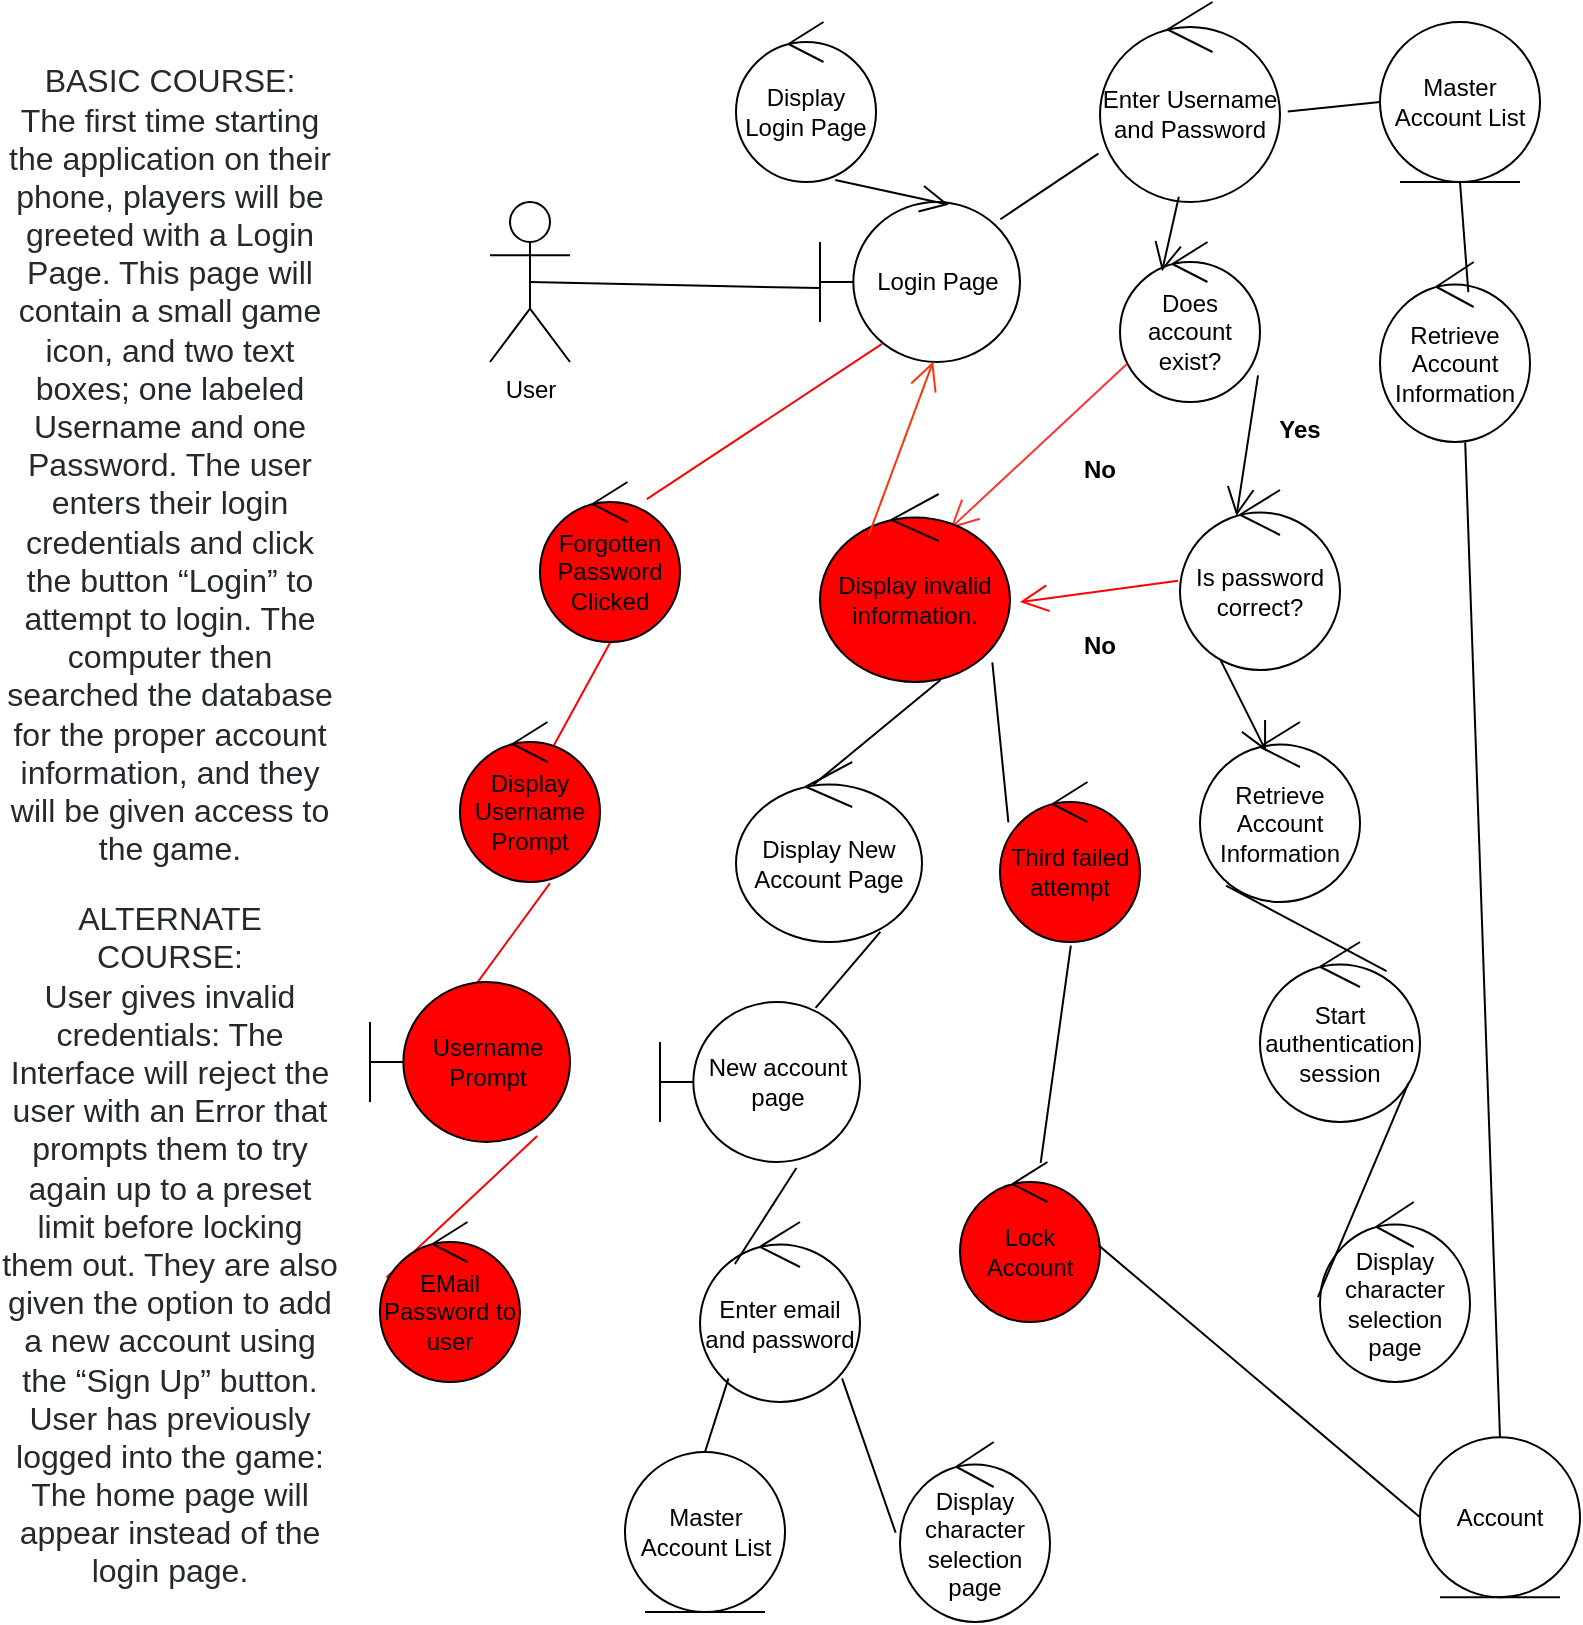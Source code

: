 <mxfile version="12.6.2" type="google"><diagram id="AB8owyxujY3WPx745u_T" name="Page-1"><mxGraphModel dx="495" dy="556" grid="1" gridSize="10" guides="1" tooltips="1" connect="1" arrows="1" fold="1" page="1" pageScale="1" pageWidth="850" pageHeight="1100" math="0" shadow="0"><root><mxCell id="0"/><mxCell id="1" parent="0"/><mxCell id="XtR4Nqh6wVLS-pLx-GRw-1" value="User" style="shape=umlActor;verticalLabelPosition=bottom;labelBackgroundColor=#ffffff;verticalAlign=top;html=1;outlineConnect=0;" parent="1" vertex="1"><mxGeometry x="255" y="100" width="40" height="80" as="geometry"/></mxCell><mxCell id="XtR4Nqh6wVLS-pLx-GRw-2" value="Login Page" style="shape=umlBoundary;whiteSpace=wrap;html=1;" parent="1" vertex="1"><mxGeometry x="420" y="100" width="100" height="80" as="geometry"/></mxCell><mxCell id="XtR4Nqh6wVLS-pLx-GRw-3" value="Display Login Page" style="ellipse;shape=umlControl;whiteSpace=wrap;html=1;" parent="1" vertex="1"><mxGeometry x="378" y="10" width="70" height="80" as="geometry"/></mxCell><mxCell id="XtR4Nqh6wVLS-pLx-GRw-4" value="" style="endArrow=none;html=1;exitX=0.5;exitY=0.5;exitDx=0;exitDy=0;exitPerimeter=0;entryX=-0.004;entryY=0.538;entryDx=0;entryDy=0;entryPerimeter=0;" parent="1" source="XtR4Nqh6wVLS-pLx-GRw-1" target="XtR4Nqh6wVLS-pLx-GRw-2" edge="1"><mxGeometry width="50" height="50" relative="1" as="geometry"><mxPoint x="120" y="270" as="sourcePoint"/><mxPoint x="170" y="220" as="targetPoint"/></mxGeometry></mxCell><mxCell id="XtR4Nqh6wVLS-pLx-GRw-5" value="" style="endArrow=open;endFill=1;endSize=12;html=1;exitX=0.709;exitY=0.988;exitDx=0;exitDy=0;exitPerimeter=0;entryX=0.644;entryY=0.017;entryDx=0;entryDy=0;entryPerimeter=0;" parent="1" source="XtR4Nqh6wVLS-pLx-GRw-3" target="XtR4Nqh6wVLS-pLx-GRw-2" edge="1"><mxGeometry width="160" relative="1" as="geometry"><mxPoint x="300" y="80" as="sourcePoint"/><mxPoint x="470" y="70" as="targetPoint"/></mxGeometry></mxCell><mxCell id="XtR4Nqh6wVLS-pLx-GRw-6" value="Enter Username and Password" style="ellipse;shape=umlControl;whiteSpace=wrap;html=1;" parent="1" vertex="1"><mxGeometry x="560" width="90" height="100" as="geometry"/></mxCell><mxCell id="XtR4Nqh6wVLS-pLx-GRw-7" value="" style="endArrow=none;html=1;exitX=0.902;exitY=0.108;exitDx=0;exitDy=0;exitPerimeter=0;entryX=-0.009;entryY=0.758;entryDx=0;entryDy=0;entryPerimeter=0;" parent="1" source="XtR4Nqh6wVLS-pLx-GRw-2" target="XtR4Nqh6wVLS-pLx-GRw-6" edge="1"><mxGeometry width="50" height="50" relative="1" as="geometry"><mxPoint x="310" y="160" as="sourcePoint"/><mxPoint x="360" y="110" as="targetPoint"/></mxGeometry></mxCell><mxCell id="XtR4Nqh6wVLS-pLx-GRw-8" value="" style="endArrow=none;html=1;exitX=1.043;exitY=0.547;exitDx=0;exitDy=0;exitPerimeter=0;entryX=0;entryY=0.5;entryDx=0;entryDy=0;" parent="1" source="XtR4Nqh6wVLS-pLx-GRw-6" target="XtR4Nqh6wVLS-pLx-GRw-9" edge="1"><mxGeometry width="50" height="50" relative="1" as="geometry"><mxPoint x="430" y="80" as="sourcePoint"/><mxPoint x="480" y="44" as="targetPoint"/></mxGeometry></mxCell><mxCell id="XtR4Nqh6wVLS-pLx-GRw-9" value="Master Account List" style="ellipse;shape=umlEntity;whiteSpace=wrap;html=1;" parent="1" vertex="1"><mxGeometry x="700" y="10" width="80" height="80" as="geometry"/></mxCell><mxCell id="XtR4Nqh6wVLS-pLx-GRw-10" value="Retrieve Account Information" style="ellipse;shape=umlControl;whiteSpace=wrap;html=1;" parent="1" vertex="1"><mxGeometry x="700" y="130" width="75" height="90" as="geometry"/></mxCell><mxCell id="XtR4Nqh6wVLS-pLx-GRw-11" value="" style="endArrow=none;html=1;entryX=0.5;entryY=1;entryDx=0;entryDy=0;exitX=0.589;exitY=0.167;exitDx=0;exitDy=0;exitPerimeter=0;" parent="1" source="XtR4Nqh6wVLS-pLx-GRw-10" target="XtR4Nqh6wVLS-pLx-GRw-9" edge="1"><mxGeometry width="50" height="50" relative="1" as="geometry"><mxPoint x="310" y="290" as="sourcePoint"/><mxPoint x="360" y="240" as="targetPoint"/></mxGeometry></mxCell><mxCell id="XtR4Nqh6wVLS-pLx-GRw-12" value="Account" style="ellipse;shape=umlEntity;whiteSpace=wrap;html=1;" parent="1" vertex="1"><mxGeometry x="720" y="717.6" width="80" height="80" as="geometry"/></mxCell><mxCell id="XtR4Nqh6wVLS-pLx-GRw-13" value="" style="endArrow=none;html=1;entryX=0.568;entryY=1.002;entryDx=0;entryDy=0;entryPerimeter=0;exitX=0.5;exitY=0;exitDx=0;exitDy=0;" parent="1" source="XtR4Nqh6wVLS-pLx-GRw-12" target="XtR4Nqh6wVLS-pLx-GRw-10" edge="1"><mxGeometry width="50" height="50" relative="1" as="geometry"><mxPoint x="520" y="390" as="sourcePoint"/><mxPoint x="540" y="300" as="targetPoint"/></mxGeometry></mxCell><mxCell id="XtR4Nqh6wVLS-pLx-GRw-16" value="Does account exist?" style="ellipse;shape=umlControl;whiteSpace=wrap;html=1;" parent="1" vertex="1"><mxGeometry x="570" y="120" width="70" height="80" as="geometry"/></mxCell><mxCell id="XtR4Nqh6wVLS-pLx-GRw-17" value="" style="endArrow=open;endFill=1;endSize=12;html=1;exitX=0.438;exitY=0.974;exitDx=0;exitDy=0;exitPerimeter=0;entryX=0.3;entryY=0.183;entryDx=0;entryDy=0;entryPerimeter=0;" parent="1" source="XtR4Nqh6wVLS-pLx-GRw-6" target="XtR4Nqh6wVLS-pLx-GRw-16" edge="1"><mxGeometry width="160" relative="1" as="geometry"><mxPoint x="190" y="370" as="sourcePoint"/><mxPoint x="350" y="370" as="targetPoint"/></mxGeometry></mxCell><mxCell id="XtR4Nqh6wVLS-pLx-GRw-18" value="" style="endArrow=open;endFill=1;endSize=12;html=1;exitX=0.986;exitY=0.833;exitDx=0;exitDy=0;exitPerimeter=0;entryX=0.353;entryY=0.144;entryDx=0;entryDy=0;entryPerimeter=0;" parent="1" source="XtR4Nqh6wVLS-pLx-GRw-16" target="XtR4Nqh6wVLS-pLx-GRw-24" edge="1"><mxGeometry width="160" relative="1" as="geometry"><mxPoint x="350" y="230" as="sourcePoint"/><mxPoint x="400" y="250" as="targetPoint"/></mxGeometry></mxCell><mxCell id="XtR4Nqh6wVLS-pLx-GRw-19" value="" style="endArrow=open;endFill=1;endSize=12;html=1;exitX=0.049;exitY=0.763;exitDx=0;exitDy=0;exitPerimeter=0;entryX=0.686;entryY=0.183;entryDx=0;entryDy=0;entryPerimeter=0;strokeColor=#FF3333;" parent="1" source="XtR4Nqh6wVLS-pLx-GRw-16" target="XtR4Nqh6wVLS-pLx-GRw-23" edge="1"><mxGeometry width="160" relative="1" as="geometry"><mxPoint x="190" y="340" as="sourcePoint"/><mxPoint x="270" y="260" as="targetPoint"/></mxGeometry></mxCell><mxCell id="XtR4Nqh6wVLS-pLx-GRw-21" value="Yes" style="text;align=center;fontStyle=1;verticalAlign=middle;spacingLeft=3;spacingRight=3;strokeColor=none;rotatable=0;points=[[0,0.5],[1,0.5]];portConstraint=eastwest;" parent="1" vertex="1"><mxGeometry x="620" y="200" width="80" height="26" as="geometry"/></mxCell><mxCell id="XtR4Nqh6wVLS-pLx-GRw-22" value="No" style="text;align=center;fontStyle=1;verticalAlign=middle;spacingLeft=3;spacingRight=3;strokeColor=none;rotatable=0;points=[[0,0.5],[1,0.5]];portConstraint=eastwest;" parent="1" vertex="1"><mxGeometry x="520" y="220" width="80" height="26" as="geometry"/></mxCell><mxCell id="XtR4Nqh6wVLS-pLx-GRw-23" value="Display invalid information." style="ellipse;shape=umlControl;whiteSpace=wrap;html=1;fillColor=#FF0000;" parent="1" vertex="1"><mxGeometry x="420" y="246" width="95" height="94" as="geometry"/></mxCell><mxCell id="XtR4Nqh6wVLS-pLx-GRw-24" value="Is password correct?" style="ellipse;shape=umlControl;whiteSpace=wrap;html=1;" parent="1" vertex="1"><mxGeometry x="600" y="244" width="80" height="90" as="geometry"/></mxCell><mxCell id="XtR4Nqh6wVLS-pLx-GRw-25" value="Retrieve Account Information" style="ellipse;shape=umlControl;whiteSpace=wrap;html=1;" parent="1" vertex="1"><mxGeometry x="610" y="360" width="80" height="90" as="geometry"/></mxCell><mxCell id="XtR4Nqh6wVLS-pLx-GRw-26" value="" style="endArrow=none;html=1;entryX=0.791;entryY=0.162;entryDx=0;entryDy=0;entryPerimeter=0;exitX=0.163;exitY=0.909;exitDx=0;exitDy=0;exitPerimeter=0;" parent="1" source="XtR4Nqh6wVLS-pLx-GRw-25" target="XtR4Nqh6wVLS-pLx-GRw-27" edge="1"><mxGeometry width="50" height="50" relative="1" as="geometry"><mxPoint x="140" y="400" as="sourcePoint"/><mxPoint x="190" y="350" as="targetPoint"/></mxGeometry></mxCell><mxCell id="XtR4Nqh6wVLS-pLx-GRw-27" value="Start authentication session" style="ellipse;shape=umlControl;whiteSpace=wrap;html=1;" parent="1" vertex="1"><mxGeometry x="640" y="470" width="80" height="90" as="geometry"/></mxCell><mxCell id="XtR4Nqh6wVLS-pLx-GRw-31" value="" style="endArrow=open;endFill=1;endSize=12;html=1;entryX=0.566;entryY=0.997;entryDx=0;entryDy=0;entryPerimeter=0;exitX=0.255;exitY=0.223;exitDx=0;exitDy=0;exitPerimeter=0;strokeColor=#FF330A;" parent="1" source="XtR4Nqh6wVLS-pLx-GRw-23" target="XtR4Nqh6wVLS-pLx-GRw-2" edge="1"><mxGeometry width="160" relative="1" as="geometry"><mxPoint x="130" y="400" as="sourcePoint"/><mxPoint x="290" y="400" as="targetPoint"/></mxGeometry></mxCell><mxCell id="XtR4Nqh6wVLS-pLx-GRw-32" value="" style="endArrow=none;html=1;entryX=0.31;entryY=0.887;entryDx=0;entryDy=0;entryPerimeter=0;exitX=0.763;exitY=0.107;exitDx=0;exitDy=0;exitPerimeter=0;strokeColor=#FF0000;" parent="1" source="XtR4Nqh6wVLS-pLx-GRw-36" target="XtR4Nqh6wVLS-pLx-GRw-2" edge="1"><mxGeometry width="50" height="50" relative="1" as="geometry"><mxPoint x="130" y="250" as="sourcePoint"/><mxPoint x="200" y="300" as="targetPoint"/></mxGeometry></mxCell><mxCell id="XtR4Nqh6wVLS-pLx-GRw-33" value="" style="endArrow=none;html=1;entryX=0.511;entryY=0.987;entryDx=0;entryDy=0;entryPerimeter=0;exitX=0.666;exitY=0.153;exitDx=0;exitDy=0;exitPerimeter=0;strokeColor=#FF0000;" parent="1" source="XtR4Nqh6wVLS-pLx-GRw-37" target="XtR4Nqh6wVLS-pLx-GRw-36" edge="1"><mxGeometry width="50" height="50" relative="1" as="geometry"><mxPoint x="80" y="420" as="sourcePoint"/><mxPoint x="130" y="370" as="targetPoint"/></mxGeometry></mxCell><mxCell id="XtR4Nqh6wVLS-pLx-GRw-34" value="" style="endArrow=none;html=1;entryX=0.643;entryY=1.007;entryDx=0;entryDy=0;entryPerimeter=0;exitX=0.532;exitY=0.012;exitDx=0;exitDy=0;exitPerimeter=0;strokeColor=#FF0000;" parent="1" source="XtR4Nqh6wVLS-pLx-GRw-38" target="XtR4Nqh6wVLS-pLx-GRw-37" edge="1"><mxGeometry width="50" height="50" relative="1" as="geometry"><mxPoint x="170" y="550" as="sourcePoint"/><mxPoint x="220" y="500" as="targetPoint"/></mxGeometry></mxCell><mxCell id="XtR4Nqh6wVLS-pLx-GRw-35" value="" style="endArrow=none;html=1;entryX=0.836;entryY=0.963;entryDx=0;entryDy=0;entryPerimeter=0;exitX=0.046;exitY=0.347;exitDx=0;exitDy=0;exitPerimeter=0;strokeColor=#FF0000;" parent="1" source="XtR4Nqh6wVLS-pLx-GRw-39" target="XtR4Nqh6wVLS-pLx-GRw-38" edge="1"><mxGeometry width="50" height="50" relative="1" as="geometry"><mxPoint x="190" y="590" as="sourcePoint"/><mxPoint x="290" y="620" as="targetPoint"/></mxGeometry></mxCell><mxCell id="XtR4Nqh6wVLS-pLx-GRw-36" value="Forgotten Password Clicked" style="ellipse;shape=umlControl;whiteSpace=wrap;html=1;fillColor=#FF0000;" parent="1" vertex="1"><mxGeometry x="280" y="240" width="70" height="80" as="geometry"/></mxCell><mxCell id="XtR4Nqh6wVLS-pLx-GRw-37" value="Display Username Prompt" style="ellipse;shape=umlControl;whiteSpace=wrap;html=1;fillColor=#FF0000;" parent="1" vertex="1"><mxGeometry x="240" y="360" width="70" height="80" as="geometry"/></mxCell><mxCell id="XtR4Nqh6wVLS-pLx-GRw-38" value="Username Prompt" style="shape=umlBoundary;whiteSpace=wrap;html=1;fillColor=#FF0000;" parent="1" vertex="1"><mxGeometry x="195" y="490" width="100" height="80" as="geometry"/></mxCell><mxCell id="XtR4Nqh6wVLS-pLx-GRw-39" value="EMail Password to user" style="ellipse;shape=umlControl;whiteSpace=wrap;html=1;fillColor=#FF0000;" parent="1" vertex="1"><mxGeometry x="200" y="610" width="70" height="80" as="geometry"/></mxCell><mxCell id="XtR4Nqh6wVLS-pLx-GRw-40" value="" style="endArrow=open;endFill=1;endSize=12;html=1;exitX=0.253;exitY=0.944;exitDx=0;exitDy=0;exitPerimeter=0;entryX=0.413;entryY=0.162;entryDx=0;entryDy=0;entryPerimeter=0;" parent="1" source="XtR4Nqh6wVLS-pLx-GRw-24" target="XtR4Nqh6wVLS-pLx-GRw-25" edge="1"><mxGeometry width="160" relative="1" as="geometry"><mxPoint x="380" y="610" as="sourcePoint"/><mxPoint x="540" y="610" as="targetPoint"/></mxGeometry></mxCell><mxCell id="XtR4Nqh6wVLS-pLx-GRw-41" value="Display character selection page" style="ellipse;shape=umlControl;whiteSpace=wrap;html=1;fillColor=#FFFFFF;" parent="1" vertex="1"><mxGeometry x="670" y="600" width="75" height="90" as="geometry"/></mxCell><mxCell id="XtR4Nqh6wVLS-pLx-GRw-42" value="" style="endArrow=none;html=1;entryX=0.928;entryY=0.784;entryDx=0;entryDy=0;entryPerimeter=0;exitX=-0.014;exitY=0.528;exitDx=0;exitDy=0;exitPerimeter=0;" parent="1" source="XtR4Nqh6wVLS-pLx-GRw-41" target="XtR4Nqh6wVLS-pLx-GRw-27" edge="1"><mxGeometry width="50" height="50" relative="1" as="geometry"><mxPoint x="410" y="640" as="sourcePoint"/><mxPoint x="460" y="590" as="targetPoint"/></mxGeometry></mxCell><mxCell id="XtR4Nqh6wVLS-pLx-GRw-43" value="Display New Account Page" style="ellipse;shape=umlControl;whiteSpace=wrap;html=1;fillColor=#FFFFFF;" parent="1" vertex="1"><mxGeometry x="378" y="380" width="93" height="90" as="geometry"/></mxCell><mxCell id="XtR4Nqh6wVLS-pLx-GRw-44" value="" style="endArrow=none;html=1;entryX=0.634;entryY=0.989;entryDx=0;entryDy=0;entryPerimeter=0;exitX=0.415;exitY=0.127;exitDx=0;exitDy=0;exitPerimeter=0;" parent="1" source="XtR4Nqh6wVLS-pLx-GRw-43" target="XtR4Nqh6wVLS-pLx-GRw-23" edge="1"><mxGeometry width="50" height="50" relative="1" as="geometry"><mxPoint x="320" y="360" as="sourcePoint"/><mxPoint x="370" y="310" as="targetPoint"/></mxGeometry></mxCell><mxCell id="XtR4Nqh6wVLS-pLx-GRw-45" value="New account page" style="shape=umlBoundary;whiteSpace=wrap;html=1;fillColor=#FFFFFF;" parent="1" vertex="1"><mxGeometry x="340" y="500" width="100" height="80" as="geometry"/></mxCell><mxCell id="XtR4Nqh6wVLS-pLx-GRw-46" value="" style="endArrow=none;html=1;entryX=0.776;entryY=0.944;entryDx=0;entryDy=0;entryPerimeter=0;exitX=0.778;exitY=0.037;exitDx=0;exitDy=0;exitPerimeter=0;" parent="1" source="XtR4Nqh6wVLS-pLx-GRw-45" target="XtR4Nqh6wVLS-pLx-GRw-43" edge="1"><mxGeometry width="50" height="50" relative="1" as="geometry"><mxPoint x="320" y="460" as="sourcePoint"/><mxPoint x="370" y="410" as="targetPoint"/></mxGeometry></mxCell><mxCell id="XtR4Nqh6wVLS-pLx-GRw-47" value="Enter email and password" style="ellipse;shape=umlControl;whiteSpace=wrap;html=1;fillColor=#FFFFFF;" parent="1" vertex="1"><mxGeometry x="360" y="610" width="80" height="90" as="geometry"/></mxCell><mxCell id="XtR4Nqh6wVLS-pLx-GRw-48" value="" style="endArrow=none;html=1;entryX=0.682;entryY=1.037;entryDx=0;entryDy=0;entryPerimeter=0;exitX=0.218;exitY=0.233;exitDx=0;exitDy=0;exitPerimeter=0;" parent="1" source="XtR4Nqh6wVLS-pLx-GRw-47" target="XtR4Nqh6wVLS-pLx-GRw-45" edge="1"><mxGeometry width="50" height="50" relative="1" as="geometry"><mxPoint x="240" y="560" as="sourcePoint"/><mxPoint x="460" y="680" as="targetPoint"/></mxGeometry></mxCell><mxCell id="XtR4Nqh6wVLS-pLx-GRw-49" value="Display character selection page" style="ellipse;shape=umlControl;whiteSpace=wrap;html=1;fillColor=#FFFFFF;" parent="1" vertex="1"><mxGeometry x="460" y="720" width="75" height="90" as="geometry"/></mxCell><mxCell id="XtR4Nqh6wVLS-pLx-GRw-50" value="" style="endArrow=none;html=1;entryX=0.888;entryY=0.869;entryDx=0;entryDy=0;entryPerimeter=0;exitX=-0.029;exitY=0.504;exitDx=0;exitDy=0;exitPerimeter=0;" parent="1" source="XtR4Nqh6wVLS-pLx-GRw-49" target="XtR4Nqh6wVLS-pLx-GRw-47" edge="1"><mxGeometry width="50" height="50" relative="1" as="geometry"><mxPoint x="180" y="700" as="sourcePoint"/><mxPoint x="230" y="650" as="targetPoint"/></mxGeometry></mxCell><mxCell id="XtR4Nqh6wVLS-pLx-GRw-51" value="Master Account List" style="ellipse;shape=umlEntity;whiteSpace=wrap;html=1;fillColor=#FFFFFF;" parent="1" vertex="1"><mxGeometry x="322.5" y="725" width="80" height="80" as="geometry"/></mxCell><mxCell id="XtR4Nqh6wVLS-pLx-GRw-52" value="" style="endArrow=none;html=1;entryX=0.178;entryY=0.869;entryDx=0;entryDy=0;entryPerimeter=0;exitX=0.5;exitY=0;exitDx=0;exitDy=0;" parent="1" source="XtR4Nqh6wVLS-pLx-GRw-51" target="XtR4Nqh6wVLS-pLx-GRw-47" edge="1"><mxGeometry width="50" height="50" relative="1" as="geometry"><mxPoint x="190" y="710" as="sourcePoint"/><mxPoint x="240" y="660" as="targetPoint"/></mxGeometry></mxCell><mxCell id="BAqlUOvSNHzJOT3lXjLT-1" value="" style="endArrow=open;endFill=1;endSize=12;html=1;exitX=-0.012;exitY=0.504;exitDx=0;exitDy=0;exitPerimeter=0;strokeColor=#FF0000;" parent="1" source="XtR4Nqh6wVLS-pLx-GRw-24" edge="1"><mxGeometry width="160" relative="1" as="geometry"><mxPoint x="470" y="520" as="sourcePoint"/><mxPoint x="520" y="300" as="targetPoint"/></mxGeometry></mxCell><mxCell id="BAqlUOvSNHzJOT3lXjLT-2" value="No" style="text;align=center;fontStyle=1;verticalAlign=middle;spacingLeft=3;spacingRight=3;strokeColor=none;rotatable=0;points=[[0,0.5],[1,0.5]];portConstraint=eastwest;" parent="1" vertex="1"><mxGeometry x="520" y="308" width="80" height="26" as="geometry"/></mxCell><mxCell id="q27Ez_SeE3eH9vMP9qWi-1" value="&lt;p style=&quot;box-sizing: border-box ; margin-top: 0px ; margin-bottom: 16px ; color: rgb(36 , 41 , 46) ; font-family: , &amp;#34;blinkmacsystemfont&amp;#34; , &amp;#34;segoe ui&amp;#34; , &amp;#34;helvetica&amp;#34; , &amp;#34;arial&amp;#34; , sans-serif , &amp;#34;apple color emoji&amp;#34; , &amp;#34;segoe ui emoji&amp;#34; ; font-size: 16px ; white-space: normal ; background-color: rgb(255 , 255 , 255)&quot;&gt;BASIC COURSE:&lt;br style=&quot;box-sizing: border-box&quot;&gt;The first time starting the application on their phone, players will be greeted with a Login Page. This page will contain a small game icon, and two text boxes; one labeled Username and one Password. The user enters their login credentials and click the button “Login” to attempt to login. The computer then searched the database for the proper account information, and they will be given access to the game.&lt;/p&gt;&lt;p style=&quot;box-sizing: border-box ; margin-top: 0px ; margin-bottom: 16px ; color: rgb(36 , 41 , 46) ; font-family: , &amp;#34;blinkmacsystemfont&amp;#34; , &amp;#34;segoe ui&amp;#34; , &amp;#34;helvetica&amp;#34; , &amp;#34;arial&amp;#34; , sans-serif , &amp;#34;apple color emoji&amp;#34; , &amp;#34;segoe ui emoji&amp;#34; ; font-size: 16px ; white-space: normal ; background-color: rgb(255 , 255 , 255)&quot;&gt;ALTERNATE COURSE:&lt;br style=&quot;box-sizing: border-box&quot;&gt;User gives invalid credentials: The Interface will reject the user with an Error that prompts them to try again up to a preset limit before locking them out. They are also given the option to add a new account using the “Sign Up” button. User has previously logged into the game: The home page will appear instead of the login page.&lt;/p&gt;" style="text;html=1;strokeColor=none;fillColor=none;align=center;verticalAlign=middle;whiteSpace=wrap;rounded=0;" parent="1" vertex="1"><mxGeometry x="10" y="40" width="170" height="760" as="geometry"/></mxCell><mxCell id="r7vVSh4na8Vh7YR-51OT-1" value="Third failed attempt" style="ellipse;shape=umlControl;whiteSpace=wrap;html=1;fillColor=#FF0000;" vertex="1" parent="1"><mxGeometry x="510" y="390" width="70" height="80" as="geometry"/></mxCell><mxCell id="r7vVSh4na8Vh7YR-51OT-2" value="Lock Account" style="ellipse;shape=umlControl;whiteSpace=wrap;html=1;fillColor=#FF0000;" vertex="1" parent="1"><mxGeometry x="490" y="580" width="70" height="80" as="geometry"/></mxCell><mxCell id="r7vVSh4na8Vh7YR-51OT-3" value="" style="endArrow=none;html=1;entryX=0.506;entryY=1.022;entryDx=0;entryDy=0;entryPerimeter=0;" edge="1" parent="1" source="r7vVSh4na8Vh7YR-51OT-2" target="r7vVSh4na8Vh7YR-51OT-1"><mxGeometry width="50" height="50" relative="1" as="geometry"><mxPoint x="470" y="560" as="sourcePoint"/><mxPoint x="520" y="510" as="targetPoint"/></mxGeometry></mxCell><mxCell id="r7vVSh4na8Vh7YR-51OT-4" value="" style="endArrow=none;html=1;entryX=0.907;entryY=0.896;entryDx=0;entryDy=0;entryPerimeter=0;exitX=0.06;exitY=0.252;exitDx=0;exitDy=0;exitPerimeter=0;" edge="1" parent="1" source="r7vVSh4na8Vh7YR-51OT-1" target="XtR4Nqh6wVLS-pLx-GRw-23"><mxGeometry width="50" height="50" relative="1" as="geometry"><mxPoint x="480" y="420" as="sourcePoint"/><mxPoint x="530" y="370" as="targetPoint"/></mxGeometry></mxCell><mxCell id="r7vVSh4na8Vh7YR-51OT-5" value="" style="endArrow=none;html=1;entryX=0;entryY=0.5;entryDx=0;entryDy=0;exitX=0.986;exitY=0.518;exitDx=0;exitDy=0;exitPerimeter=0;" edge="1" parent="1" source="r7vVSh4na8Vh7YR-51OT-2" target="XtR4Nqh6wVLS-pLx-GRw-12"><mxGeometry width="50" height="50" relative="1" as="geometry"><mxPoint x="640" y="820" as="sourcePoint"/><mxPoint x="690" y="770" as="targetPoint"/></mxGeometry></mxCell></root></mxGraphModel></diagram></mxfile>